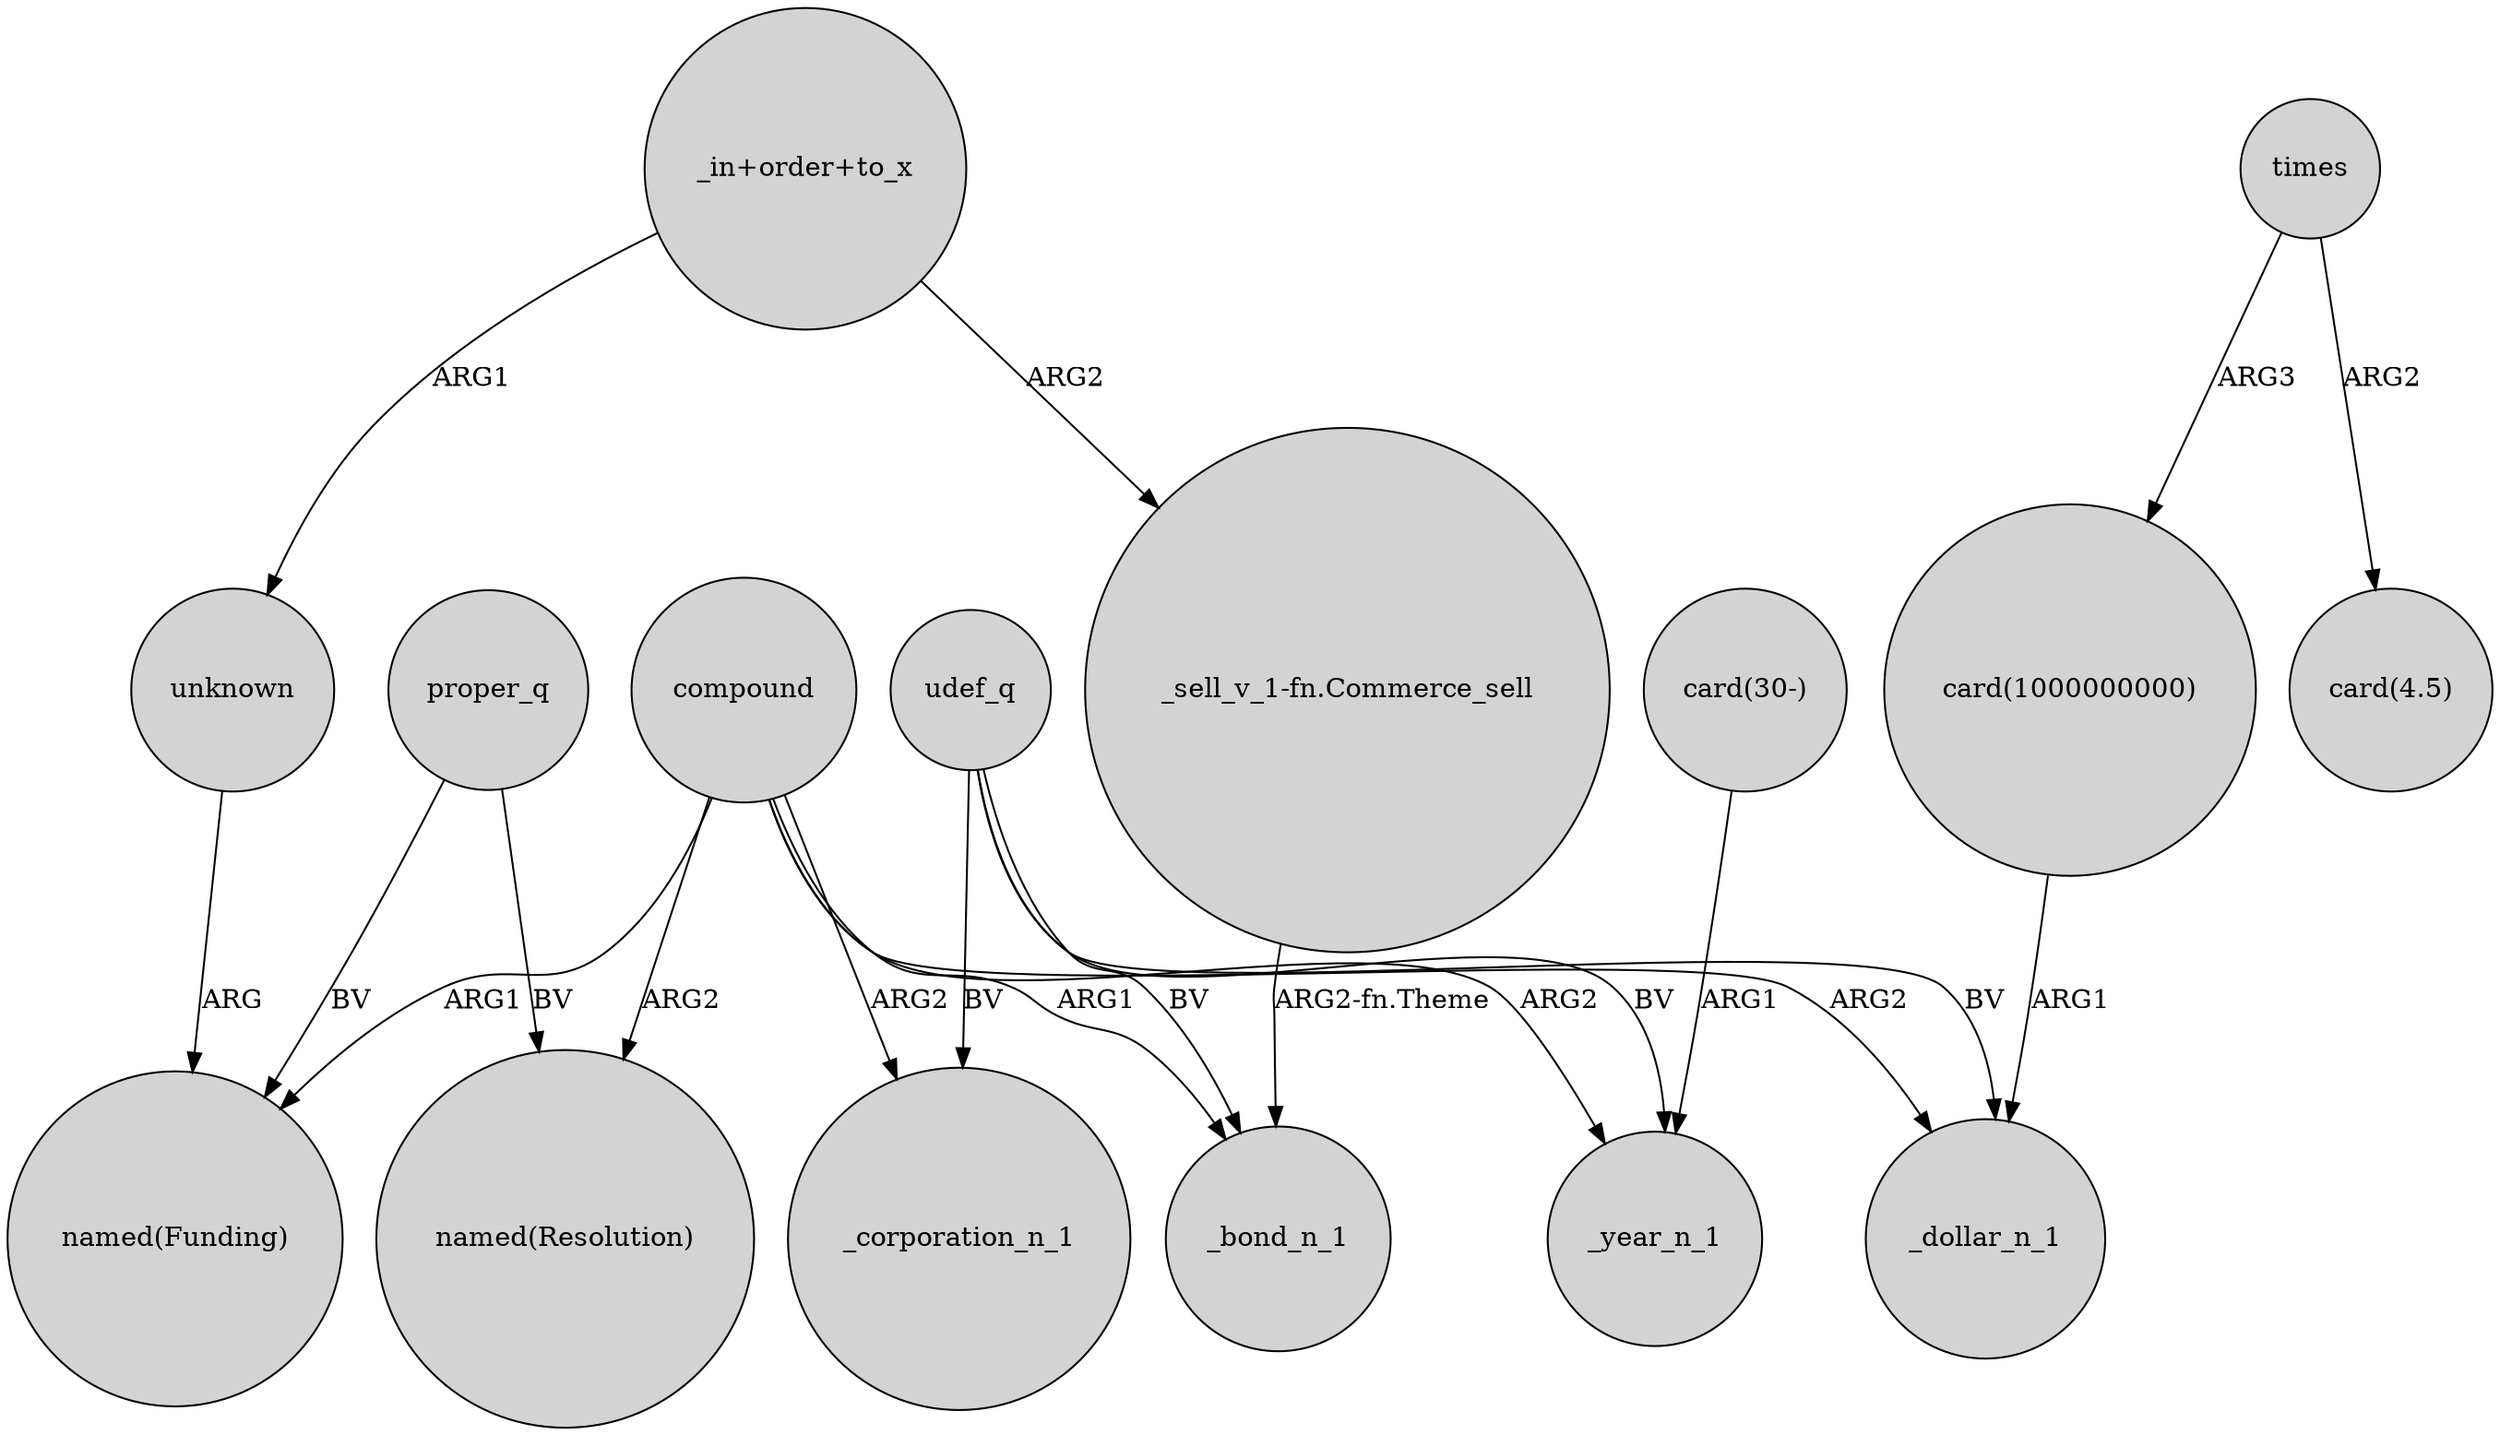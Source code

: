 digraph {
	node [shape=circle style=filled]
	compound -> "named(Funding)" [label=ARG1]
	compound -> _bond_n_1 [label=ARG1]
	compound -> _corporation_n_1 [label=ARG2]
	"_sell_v_1-fn.Commerce_sell" -> _bond_n_1 [label="ARG2-fn.Theme"]
	"card(30-)" -> _year_n_1 [label=ARG1]
	times -> "card(1000000000)" [label=ARG3]
	udef_q -> _corporation_n_1 [label=BV]
	unknown -> "named(Funding)" [label=ARG]
	udef_q -> _bond_n_1 [label=BV]
	proper_q -> "named(Resolution)" [label=BV]
	"_in+order+to_x" -> unknown [label=ARG1]
	udef_q -> _year_n_1 [label=BV]
	udef_q -> _dollar_n_1 [label=BV]
	"_in+order+to_x" -> "_sell_v_1-fn.Commerce_sell" [label=ARG2]
	proper_q -> "named(Funding)" [label=BV]
	"card(1000000000)" -> _dollar_n_1 [label=ARG1]
	compound -> _dollar_n_1 [label=ARG2]
	times -> "card(4.5)" [label=ARG2]
	compound -> _year_n_1 [label=ARG2]
	compound -> "named(Resolution)" [label=ARG2]
}
